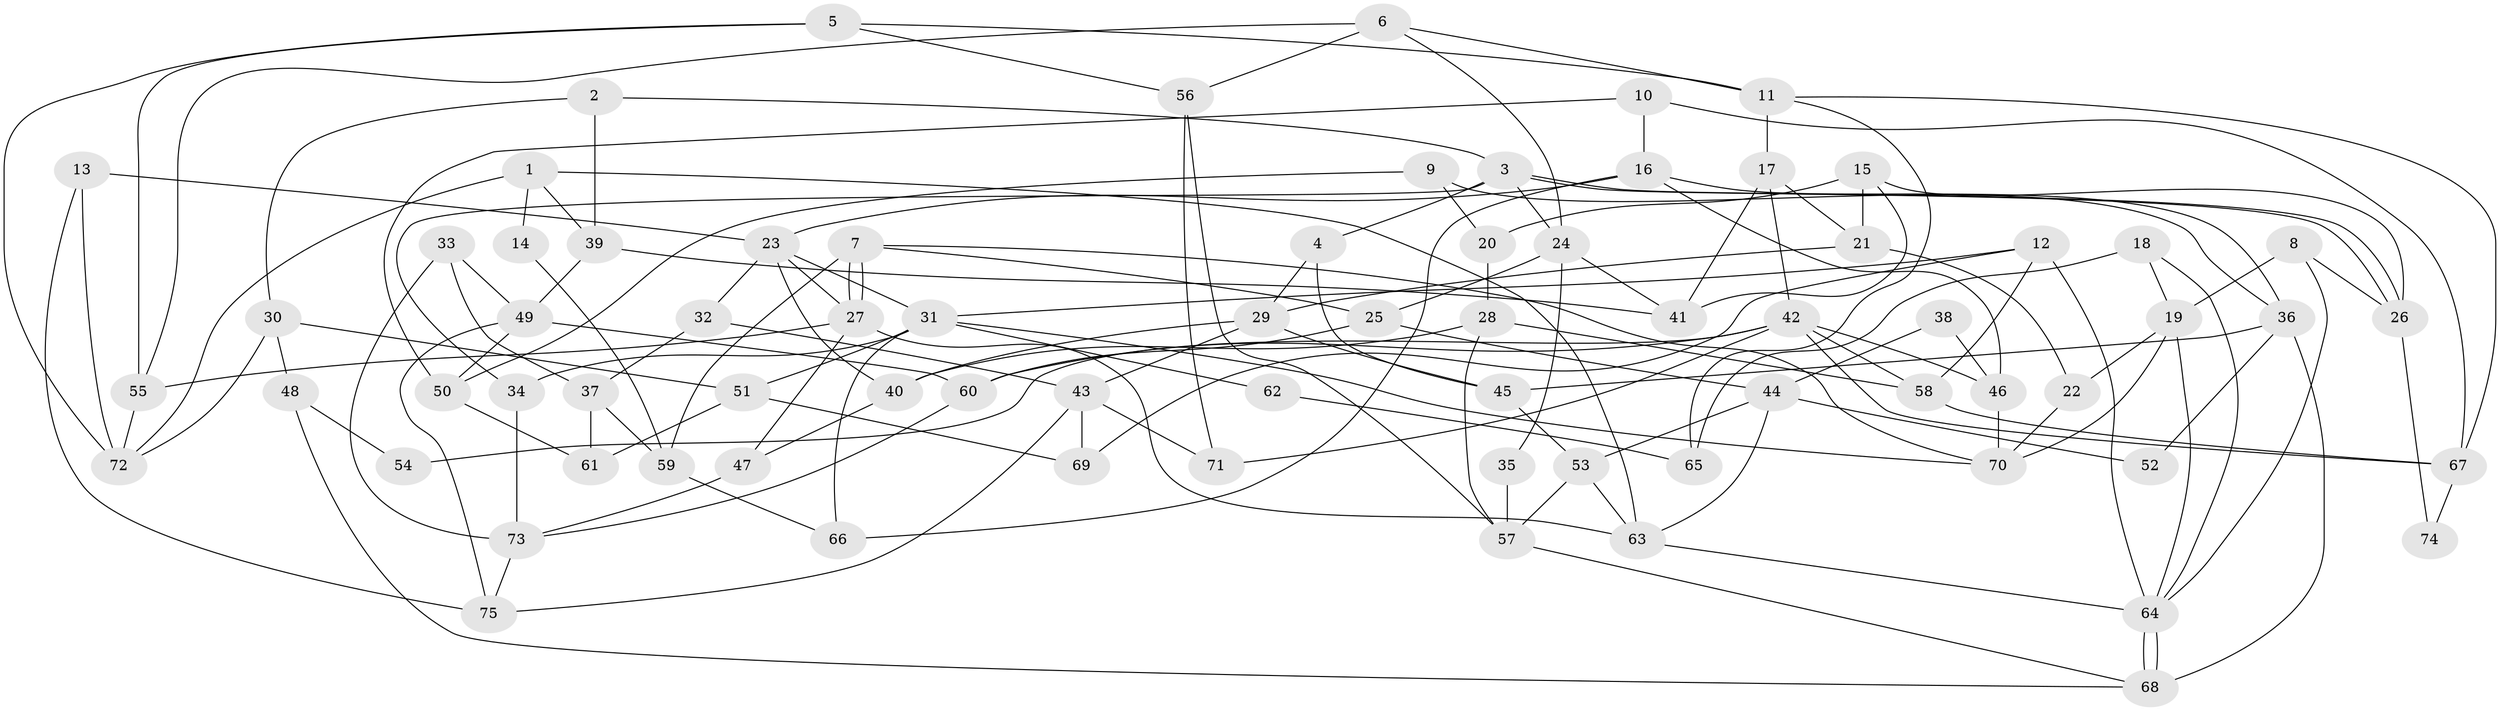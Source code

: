 // coarse degree distribution, {4: 0.33962264150943394, 2: 0.07547169811320754, 3: 0.1509433962264151, 5: 0.22641509433962265, 6: 0.11320754716981132, 7: 0.07547169811320754, 8: 0.018867924528301886}
// Generated by graph-tools (version 1.1) at 2025/37/03/04/25 23:37:01]
// undirected, 75 vertices, 150 edges
graph export_dot {
  node [color=gray90,style=filled];
  1;
  2;
  3;
  4;
  5;
  6;
  7;
  8;
  9;
  10;
  11;
  12;
  13;
  14;
  15;
  16;
  17;
  18;
  19;
  20;
  21;
  22;
  23;
  24;
  25;
  26;
  27;
  28;
  29;
  30;
  31;
  32;
  33;
  34;
  35;
  36;
  37;
  38;
  39;
  40;
  41;
  42;
  43;
  44;
  45;
  46;
  47;
  48;
  49;
  50;
  51;
  52;
  53;
  54;
  55;
  56;
  57;
  58;
  59;
  60;
  61;
  62;
  63;
  64;
  65;
  66;
  67;
  68;
  69;
  70;
  71;
  72;
  73;
  74;
  75;
  1 -- 39;
  1 -- 63;
  1 -- 14;
  1 -- 72;
  2 -- 39;
  2 -- 3;
  2 -- 30;
  3 -- 26;
  3 -- 26;
  3 -- 4;
  3 -- 24;
  3 -- 34;
  4 -- 45;
  4 -- 29;
  5 -- 11;
  5 -- 72;
  5 -- 55;
  5 -- 56;
  6 -- 55;
  6 -- 24;
  6 -- 11;
  6 -- 56;
  7 -- 27;
  7 -- 27;
  7 -- 25;
  7 -- 59;
  7 -- 70;
  8 -- 64;
  8 -- 19;
  8 -- 26;
  9 -- 50;
  9 -- 36;
  9 -- 20;
  10 -- 16;
  10 -- 67;
  10 -- 50;
  11 -- 67;
  11 -- 17;
  11 -- 65;
  12 -- 64;
  12 -- 31;
  12 -- 58;
  12 -- 69;
  13 -- 75;
  13 -- 23;
  13 -- 72;
  14 -- 59;
  15 -- 26;
  15 -- 21;
  15 -- 20;
  15 -- 41;
  16 -- 46;
  16 -- 23;
  16 -- 36;
  16 -- 66;
  17 -- 42;
  17 -- 21;
  17 -- 41;
  18 -- 64;
  18 -- 19;
  18 -- 65;
  19 -- 22;
  19 -- 70;
  19 -- 64;
  20 -- 28;
  21 -- 29;
  21 -- 22;
  22 -- 70;
  23 -- 40;
  23 -- 27;
  23 -- 31;
  23 -- 32;
  24 -- 41;
  24 -- 25;
  24 -- 35;
  25 -- 44;
  25 -- 60;
  26 -- 74;
  27 -- 55;
  27 -- 47;
  27 -- 63;
  28 -- 40;
  28 -- 57;
  28 -- 58;
  29 -- 43;
  29 -- 45;
  29 -- 40;
  30 -- 72;
  30 -- 48;
  30 -- 51;
  31 -- 51;
  31 -- 34;
  31 -- 62;
  31 -- 66;
  31 -- 70;
  32 -- 37;
  32 -- 43;
  33 -- 49;
  33 -- 73;
  33 -- 37;
  34 -- 73;
  35 -- 57;
  36 -- 68;
  36 -- 45;
  36 -- 52;
  37 -- 59;
  37 -- 61;
  38 -- 44;
  38 -- 46;
  39 -- 41;
  39 -- 49;
  40 -- 47;
  42 -- 58;
  42 -- 60;
  42 -- 46;
  42 -- 54;
  42 -- 67;
  42 -- 71;
  43 -- 71;
  43 -- 69;
  43 -- 75;
  44 -- 63;
  44 -- 53;
  44 -- 52;
  45 -- 53;
  46 -- 70;
  47 -- 73;
  48 -- 68;
  48 -- 54;
  49 -- 50;
  49 -- 75;
  49 -- 60;
  50 -- 61;
  51 -- 69;
  51 -- 61;
  53 -- 57;
  53 -- 63;
  55 -- 72;
  56 -- 57;
  56 -- 71;
  57 -- 68;
  58 -- 67;
  59 -- 66;
  60 -- 73;
  62 -- 65;
  63 -- 64;
  64 -- 68;
  64 -- 68;
  67 -- 74;
  73 -- 75;
}
